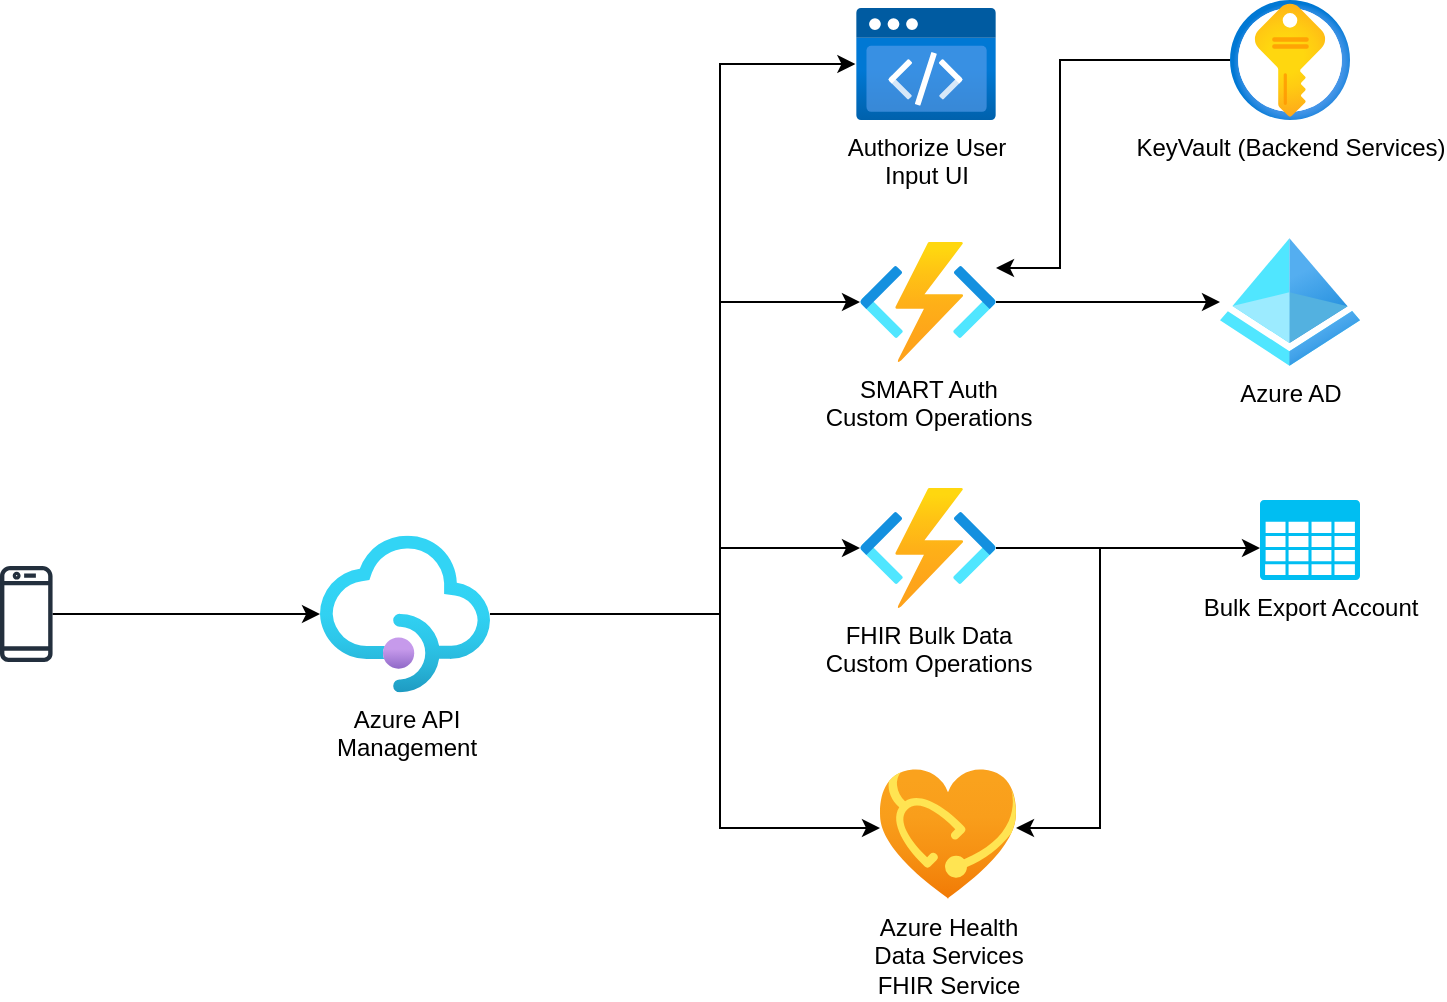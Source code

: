 <mxfile version="18.0.4" type="device"><diagram id="lz0S3DssIBxLUccR_W-F" name="Overview Architecture"><mxGraphModel dx="1554" dy="942" grid="1" gridSize="10" guides="1" tooltips="1" connect="1" arrows="1" fold="1" page="1" pageScale="1" pageWidth="850" pageHeight="1100" math="0" shadow="0"><root><mxCell id="0"/><mxCell id="1" parent="0"/><mxCell id="H9aBMDdGRjgSBEVVRe---1" value="Azure Health&lt;br&gt;Data Services&lt;br&gt;FHIR Service" style="aspect=fixed;html=1;points=[];align=center;image;fontSize=12;image=img/lib/azure2/integration/Azure_API_for_FHIR.svg;" parent="1" vertex="1"><mxGeometry x="500" y="470" width="68" height="66" as="geometry"/></mxCell><mxCell id="H9aBMDdGRjgSBEVVRe---2" style="edgeStyle=orthogonalEdgeStyle;rounded=0;orthogonalLoop=1;jettySize=auto;html=1;" parent="1" source="H9aBMDdGRjgSBEVVRe---6" target="H9aBMDdGRjgSBEVVRe---1" edge="1"><mxGeometry relative="1" as="geometry"><Array as="points"><mxPoint x="420" y="393"/><mxPoint x="420" y="500"/></Array></mxGeometry></mxCell><mxCell id="H9aBMDdGRjgSBEVVRe---3" style="edgeStyle=orthogonalEdgeStyle;rounded=0;orthogonalLoop=1;jettySize=auto;html=1;" parent="1" source="H9aBMDdGRjgSBEVVRe---6" target="H9aBMDdGRjgSBEVVRe---8" edge="1"><mxGeometry relative="1" as="geometry"><Array as="points"><mxPoint x="420" y="393"/><mxPoint x="420" y="237"/></Array></mxGeometry></mxCell><mxCell id="H9aBMDdGRjgSBEVVRe---4" style="edgeStyle=orthogonalEdgeStyle;rounded=0;orthogonalLoop=1;jettySize=auto;html=1;" parent="1" source="H9aBMDdGRjgSBEVVRe---6" target="H9aBMDdGRjgSBEVVRe---13" edge="1"><mxGeometry relative="1" as="geometry"><Array as="points"><mxPoint x="420" y="393"/><mxPoint x="420" y="360"/></Array></mxGeometry></mxCell><mxCell id="H9aBMDdGRjgSBEVVRe---5" style="edgeStyle=orthogonalEdgeStyle;rounded=0;orthogonalLoop=1;jettySize=auto;html=1;entryX=-0.005;entryY=0.507;entryDx=0;entryDy=0;entryPerimeter=0;" parent="1" source="H9aBMDdGRjgSBEVVRe---6" target="H9aBMDdGRjgSBEVVRe---16" edge="1"><mxGeometry relative="1" as="geometry"><Array as="points"><mxPoint x="420" y="393"/><mxPoint x="420" y="118"/><mxPoint x="488" y="118"/></Array></mxGeometry></mxCell><mxCell id="H9aBMDdGRjgSBEVVRe---6" value="Azure API&lt;br&gt;Management" style="aspect=fixed;html=1;points=[];align=center;image;fontSize=12;image=img/lib/azure2/app_services/API_Management_Services.svg;" parent="1" vertex="1"><mxGeometry x="220" y="353.77" width="85" height="78.46" as="geometry"/></mxCell><mxCell id="H9aBMDdGRjgSBEVVRe---7" style="edgeStyle=orthogonalEdgeStyle;rounded=0;orthogonalLoop=1;jettySize=auto;html=1;" parent="1" source="H9aBMDdGRjgSBEVVRe---8" target="H9aBMDdGRjgSBEVVRe---15" edge="1"><mxGeometry relative="1" as="geometry"/></mxCell><mxCell id="H9aBMDdGRjgSBEVVRe---8" value="SMART Auth &lt;br&gt;Custom Operations" style="aspect=fixed;html=1;points=[];align=center;image;fontSize=12;image=img/lib/azure2/compute/Function_Apps.svg;" parent="1" vertex="1"><mxGeometry x="490" y="207" width="68" height="60" as="geometry"/></mxCell><mxCell id="H9aBMDdGRjgSBEVVRe---9" style="edgeStyle=orthogonalEdgeStyle;rounded=0;orthogonalLoop=1;jettySize=auto;html=1;" parent="1" source="H9aBMDdGRjgSBEVVRe---10" target="H9aBMDdGRjgSBEVVRe---6" edge="1"><mxGeometry relative="1" as="geometry"/></mxCell><mxCell id="H9aBMDdGRjgSBEVVRe---10" value="" style="sketch=0;outlineConnect=0;fontColor=#232F3E;gradientColor=none;fillColor=#232F3D;strokeColor=none;dashed=0;verticalLabelPosition=bottom;verticalAlign=top;align=center;html=1;fontSize=12;fontStyle=0;aspect=fixed;pointerEvents=1;shape=mxgraph.aws4.mobile_client;" parent="1" vertex="1"><mxGeometry x="60" y="368" width="26.28" height="50" as="geometry"/></mxCell><mxCell id="H9aBMDdGRjgSBEVVRe---11" style="edgeStyle=orthogonalEdgeStyle;rounded=0;orthogonalLoop=1;jettySize=auto;html=1;entryX=0;entryY=0.601;entryDx=0;entryDy=0;entryPerimeter=0;" parent="1" source="H9aBMDdGRjgSBEVVRe---13" target="H9aBMDdGRjgSBEVVRe---14" edge="1"><mxGeometry relative="1" as="geometry"/></mxCell><mxCell id="H9aBMDdGRjgSBEVVRe---12" style="edgeStyle=orthogonalEdgeStyle;rounded=0;orthogonalLoop=1;jettySize=auto;html=1;" parent="1" source="H9aBMDdGRjgSBEVVRe---13" target="H9aBMDdGRjgSBEVVRe---1" edge="1"><mxGeometry relative="1" as="geometry"><Array as="points"><mxPoint x="610" y="360"/><mxPoint x="610" y="500"/></Array></mxGeometry></mxCell><mxCell id="H9aBMDdGRjgSBEVVRe---13" value="FHIR Bulk Data&lt;br&gt;Custom Operations&lt;br&gt;" style="aspect=fixed;html=1;points=[];align=center;image;fontSize=12;image=img/lib/azure2/compute/Function_Apps.svg;" parent="1" vertex="1"><mxGeometry x="490" y="330" width="68" height="60" as="geometry"/></mxCell><mxCell id="H9aBMDdGRjgSBEVVRe---14" value="Bulk Export Account" style="verticalLabelPosition=bottom;html=1;verticalAlign=top;align=center;strokeColor=none;fillColor=#00BEF2;shape=mxgraph.azure.storage;pointerEvents=1;" parent="1" vertex="1"><mxGeometry x="690" y="336" width="50" height="40" as="geometry"/></mxCell><mxCell id="H9aBMDdGRjgSBEVVRe---15" value="Azure AD" style="aspect=fixed;html=1;points=[];align=center;image;fontSize=12;image=img/lib/azure2/identity/Azure_Active_Directory.svg;" parent="1" vertex="1"><mxGeometry x="670" y="205" width="70" height="64" as="geometry"/></mxCell><mxCell id="H9aBMDdGRjgSBEVVRe---16" value="Authorize User &lt;br&gt;Input UI" style="aspect=fixed;html=1;points=[];align=center;image;fontSize=12;image=img/lib/azure2/preview/Static_Apps.svg;" parent="1" vertex="1"><mxGeometry x="488" y="90" width="70" height="56.0" as="geometry"/></mxCell><mxCell id="TPlAkS0R4kUYopnBxqfC-2" style="edgeStyle=orthogonalEdgeStyle;rounded=0;orthogonalLoop=1;jettySize=auto;html=1;fontSize=23;" edge="1" parent="1" source="TPlAkS0R4kUYopnBxqfC-1" target="H9aBMDdGRjgSBEVVRe---8"><mxGeometry relative="1" as="geometry"><Array as="points"><mxPoint x="590" y="116"/><mxPoint x="590" y="220"/></Array></mxGeometry></mxCell><mxCell id="TPlAkS0R4kUYopnBxqfC-1" value="KeyVault (Backend Services)" style="aspect=fixed;html=1;points=[];align=center;image;fontSize=12;image=img/lib/azure2/security/Key_Vaults.svg;" vertex="1" parent="1"><mxGeometry x="675" y="86" width="60" height="60" as="geometry"/></mxCell></root></mxGraphModel></diagram></mxfile>